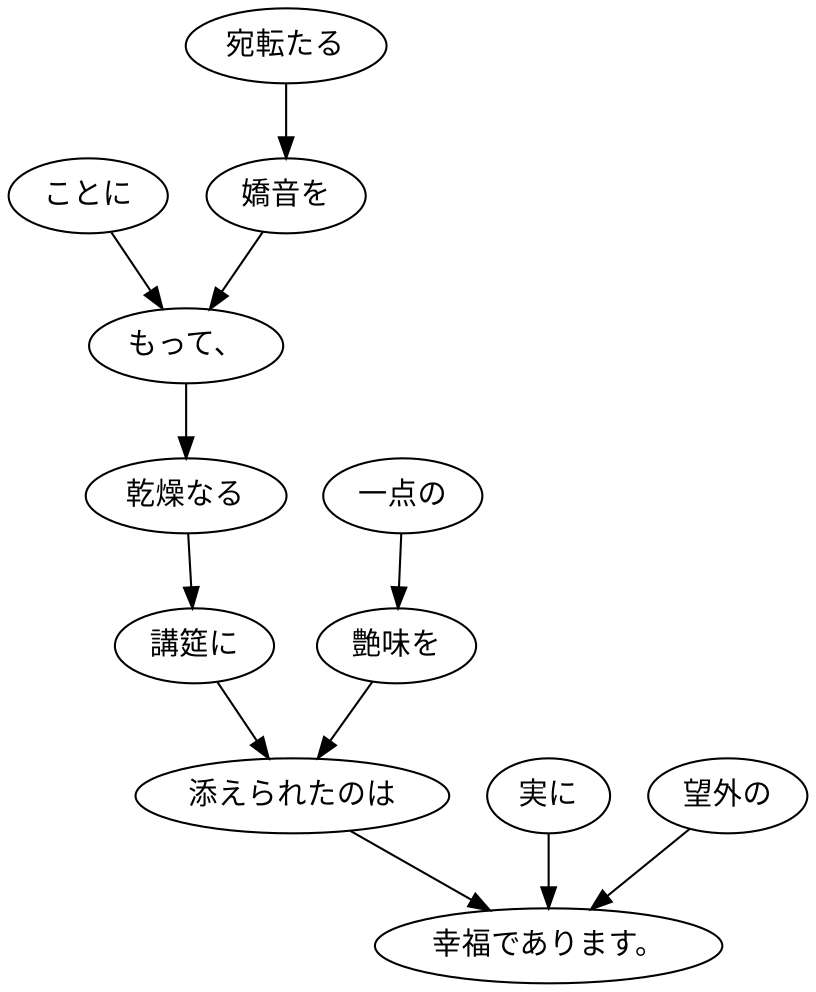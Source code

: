 digraph graph2007 {
	node0 [label="ことに"];
	node1 [label="宛転たる"];
	node2 [label="嬌音を"];
	node3 [label="もって、"];
	node4 [label="乾燥なる"];
	node5 [label="講筵に"];
	node6 [label="一点の"];
	node7 [label="艶味を"];
	node8 [label="添えられたのは"];
	node9 [label="実に"];
	node10 [label="望外の"];
	node11 [label="幸福であります。"];
	node0 -> node3;
	node1 -> node2;
	node2 -> node3;
	node3 -> node4;
	node4 -> node5;
	node5 -> node8;
	node6 -> node7;
	node7 -> node8;
	node8 -> node11;
	node9 -> node11;
	node10 -> node11;
}
